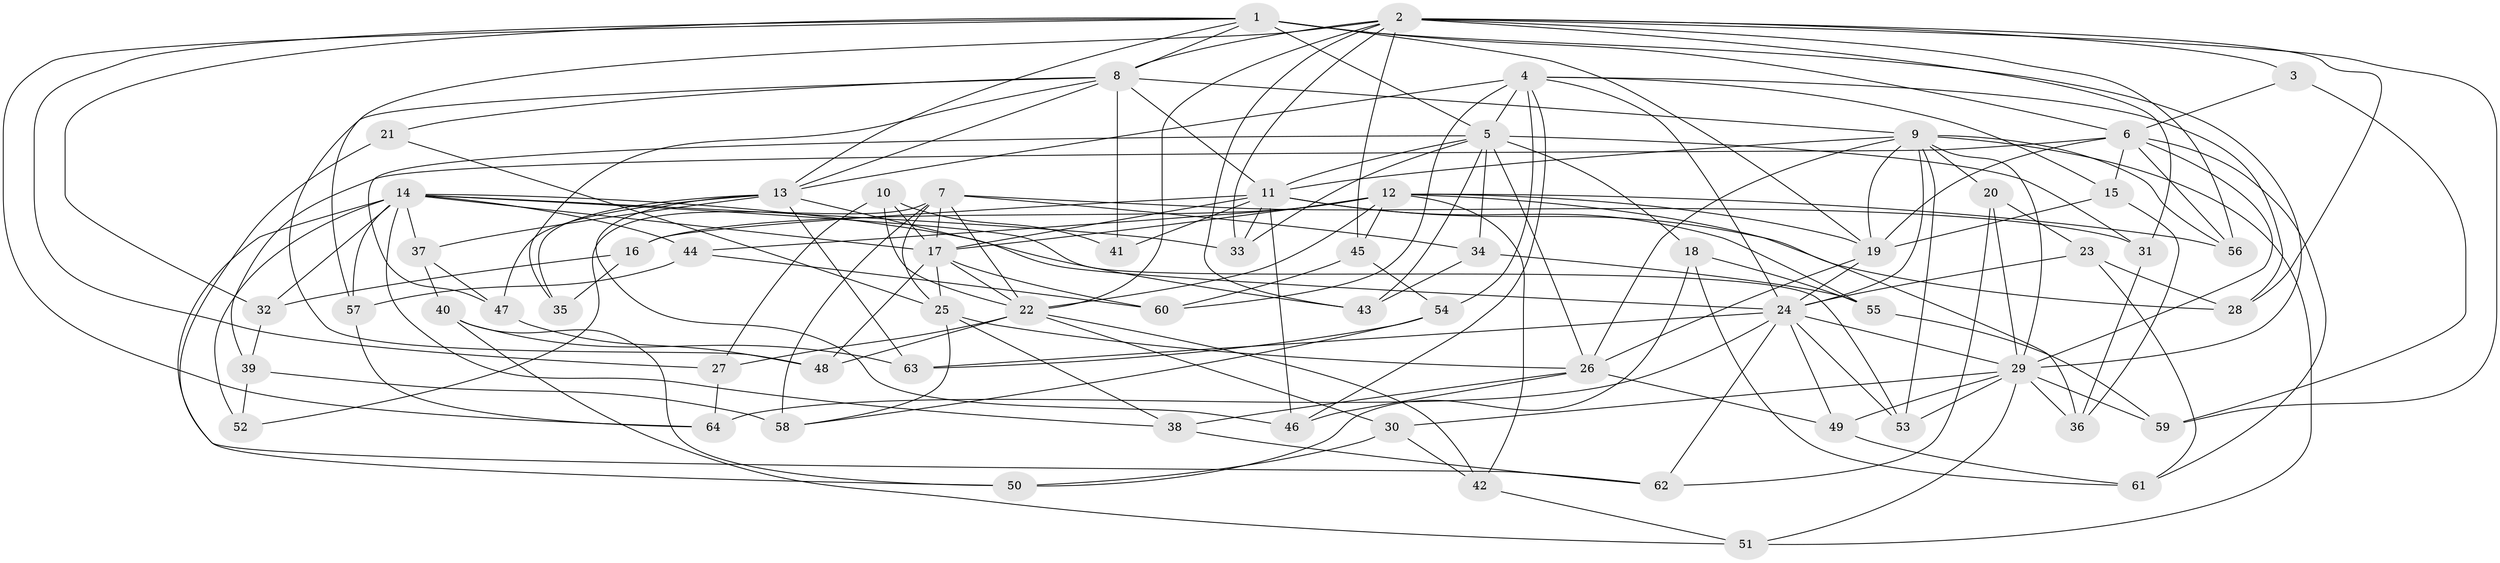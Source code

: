 // original degree distribution, {4: 1.0}
// Generated by graph-tools (version 1.1) at 2025/38/03/09/25 02:38:08]
// undirected, 64 vertices, 173 edges
graph export_dot {
graph [start="1"]
  node [color=gray90,style=filled];
  1;
  2;
  3;
  4;
  5;
  6;
  7;
  8;
  9;
  10;
  11;
  12;
  13;
  14;
  15;
  16;
  17;
  18;
  19;
  20;
  21;
  22;
  23;
  24;
  25;
  26;
  27;
  28;
  29;
  30;
  31;
  32;
  33;
  34;
  35;
  36;
  37;
  38;
  39;
  40;
  41;
  42;
  43;
  44;
  45;
  46;
  47;
  48;
  49;
  50;
  51;
  52;
  53;
  54;
  55;
  56;
  57;
  58;
  59;
  60;
  61;
  62;
  63;
  64;
  1 -- 5 [weight=1.0];
  1 -- 6 [weight=2.0];
  1 -- 8 [weight=1.0];
  1 -- 13 [weight=1.0];
  1 -- 19 [weight=1.0];
  1 -- 27 [weight=1.0];
  1 -- 29 [weight=1.0];
  1 -- 32 [weight=1.0];
  1 -- 64 [weight=1.0];
  2 -- 3 [weight=2.0];
  2 -- 8 [weight=1.0];
  2 -- 22 [weight=1.0];
  2 -- 28 [weight=1.0];
  2 -- 31 [weight=1.0];
  2 -- 33 [weight=1.0];
  2 -- 43 [weight=1.0];
  2 -- 45 [weight=1.0];
  2 -- 56 [weight=1.0];
  2 -- 57 [weight=1.0];
  2 -- 59 [weight=1.0];
  3 -- 6 [weight=1.0];
  3 -- 59 [weight=1.0];
  4 -- 5 [weight=1.0];
  4 -- 13 [weight=3.0];
  4 -- 15 [weight=1.0];
  4 -- 24 [weight=1.0];
  4 -- 28 [weight=1.0];
  4 -- 46 [weight=1.0];
  4 -- 54 [weight=1.0];
  4 -- 60 [weight=1.0];
  5 -- 11 [weight=1.0];
  5 -- 18 [weight=1.0];
  5 -- 26 [weight=1.0];
  5 -- 31 [weight=1.0];
  5 -- 33 [weight=1.0];
  5 -- 34 [weight=1.0];
  5 -- 43 [weight=1.0];
  5 -- 47 [weight=1.0];
  6 -- 15 [weight=1.0];
  6 -- 19 [weight=1.0];
  6 -- 29 [weight=2.0];
  6 -- 39 [weight=1.0];
  6 -- 56 [weight=1.0];
  6 -- 61 [weight=1.0];
  7 -- 17 [weight=2.0];
  7 -- 22 [weight=1.0];
  7 -- 25 [weight=1.0];
  7 -- 31 [weight=1.0];
  7 -- 34 [weight=1.0];
  7 -- 52 [weight=1.0];
  7 -- 58 [weight=1.0];
  8 -- 9 [weight=1.0];
  8 -- 11 [weight=2.0];
  8 -- 13 [weight=1.0];
  8 -- 21 [weight=2.0];
  8 -- 35 [weight=1.0];
  8 -- 41 [weight=2.0];
  8 -- 48 [weight=1.0];
  9 -- 11 [weight=1.0];
  9 -- 19 [weight=1.0];
  9 -- 20 [weight=1.0];
  9 -- 24 [weight=1.0];
  9 -- 26 [weight=1.0];
  9 -- 29 [weight=1.0];
  9 -- 51 [weight=1.0];
  9 -- 53 [weight=1.0];
  9 -- 56 [weight=1.0];
  10 -- 17 [weight=1.0];
  10 -- 22 [weight=1.0];
  10 -- 27 [weight=1.0];
  10 -- 41 [weight=1.0];
  11 -- 16 [weight=1.0];
  11 -- 17 [weight=2.0];
  11 -- 28 [weight=1.0];
  11 -- 33 [weight=1.0];
  11 -- 41 [weight=1.0];
  11 -- 46 [weight=1.0];
  11 -- 55 [weight=1.0];
  12 -- 16 [weight=1.0];
  12 -- 17 [weight=1.0];
  12 -- 19 [weight=2.0];
  12 -- 22 [weight=1.0];
  12 -- 36 [weight=1.0];
  12 -- 42 [weight=1.0];
  12 -- 44 [weight=1.0];
  12 -- 45 [weight=1.0];
  12 -- 56 [weight=1.0];
  13 -- 35 [weight=2.0];
  13 -- 37 [weight=1.0];
  13 -- 43 [weight=1.0];
  13 -- 46 [weight=1.0];
  13 -- 47 [weight=1.0];
  13 -- 63 [weight=1.0];
  14 -- 17 [weight=1.0];
  14 -- 24 [weight=1.0];
  14 -- 32 [weight=1.0];
  14 -- 33 [weight=1.0];
  14 -- 37 [weight=1.0];
  14 -- 38 [weight=1.0];
  14 -- 44 [weight=1.0];
  14 -- 50 [weight=1.0];
  14 -- 52 [weight=2.0];
  14 -- 53 [weight=1.0];
  14 -- 57 [weight=1.0];
  15 -- 19 [weight=1.0];
  15 -- 36 [weight=1.0];
  16 -- 32 [weight=1.0];
  16 -- 35 [weight=1.0];
  17 -- 22 [weight=2.0];
  17 -- 25 [weight=1.0];
  17 -- 48 [weight=1.0];
  17 -- 60 [weight=1.0];
  18 -- 50 [weight=1.0];
  18 -- 55 [weight=1.0];
  18 -- 61 [weight=1.0];
  19 -- 24 [weight=2.0];
  19 -- 26 [weight=2.0];
  20 -- 23 [weight=1.0];
  20 -- 29 [weight=1.0];
  20 -- 62 [weight=1.0];
  21 -- 25 [weight=1.0];
  21 -- 62 [weight=1.0];
  22 -- 27 [weight=1.0];
  22 -- 30 [weight=1.0];
  22 -- 42 [weight=1.0];
  22 -- 48 [weight=1.0];
  23 -- 24 [weight=1.0];
  23 -- 28 [weight=1.0];
  23 -- 61 [weight=1.0];
  24 -- 29 [weight=1.0];
  24 -- 49 [weight=1.0];
  24 -- 53 [weight=1.0];
  24 -- 62 [weight=1.0];
  24 -- 63 [weight=1.0];
  24 -- 64 [weight=1.0];
  25 -- 26 [weight=1.0];
  25 -- 38 [weight=1.0];
  25 -- 58 [weight=1.0];
  26 -- 38 [weight=1.0];
  26 -- 46 [weight=1.0];
  26 -- 49 [weight=1.0];
  27 -- 64 [weight=1.0];
  29 -- 30 [weight=1.0];
  29 -- 36 [weight=1.0];
  29 -- 49 [weight=1.0];
  29 -- 51 [weight=1.0];
  29 -- 53 [weight=1.0];
  29 -- 59 [weight=1.0];
  30 -- 42 [weight=1.0];
  30 -- 50 [weight=1.0];
  31 -- 36 [weight=1.0];
  32 -- 39 [weight=1.0];
  34 -- 43 [weight=1.0];
  34 -- 55 [weight=1.0];
  37 -- 40 [weight=1.0];
  37 -- 47 [weight=1.0];
  38 -- 62 [weight=1.0];
  39 -- 52 [weight=1.0];
  39 -- 58 [weight=1.0];
  40 -- 50 [weight=1.0];
  40 -- 51 [weight=1.0];
  40 -- 63 [weight=1.0];
  42 -- 51 [weight=1.0];
  44 -- 57 [weight=1.0];
  44 -- 60 [weight=1.0];
  45 -- 54 [weight=1.0];
  45 -- 60 [weight=1.0];
  47 -- 48 [weight=1.0];
  49 -- 61 [weight=1.0];
  54 -- 58 [weight=1.0];
  54 -- 63 [weight=1.0];
  55 -- 59 [weight=1.0];
  57 -- 64 [weight=1.0];
}
